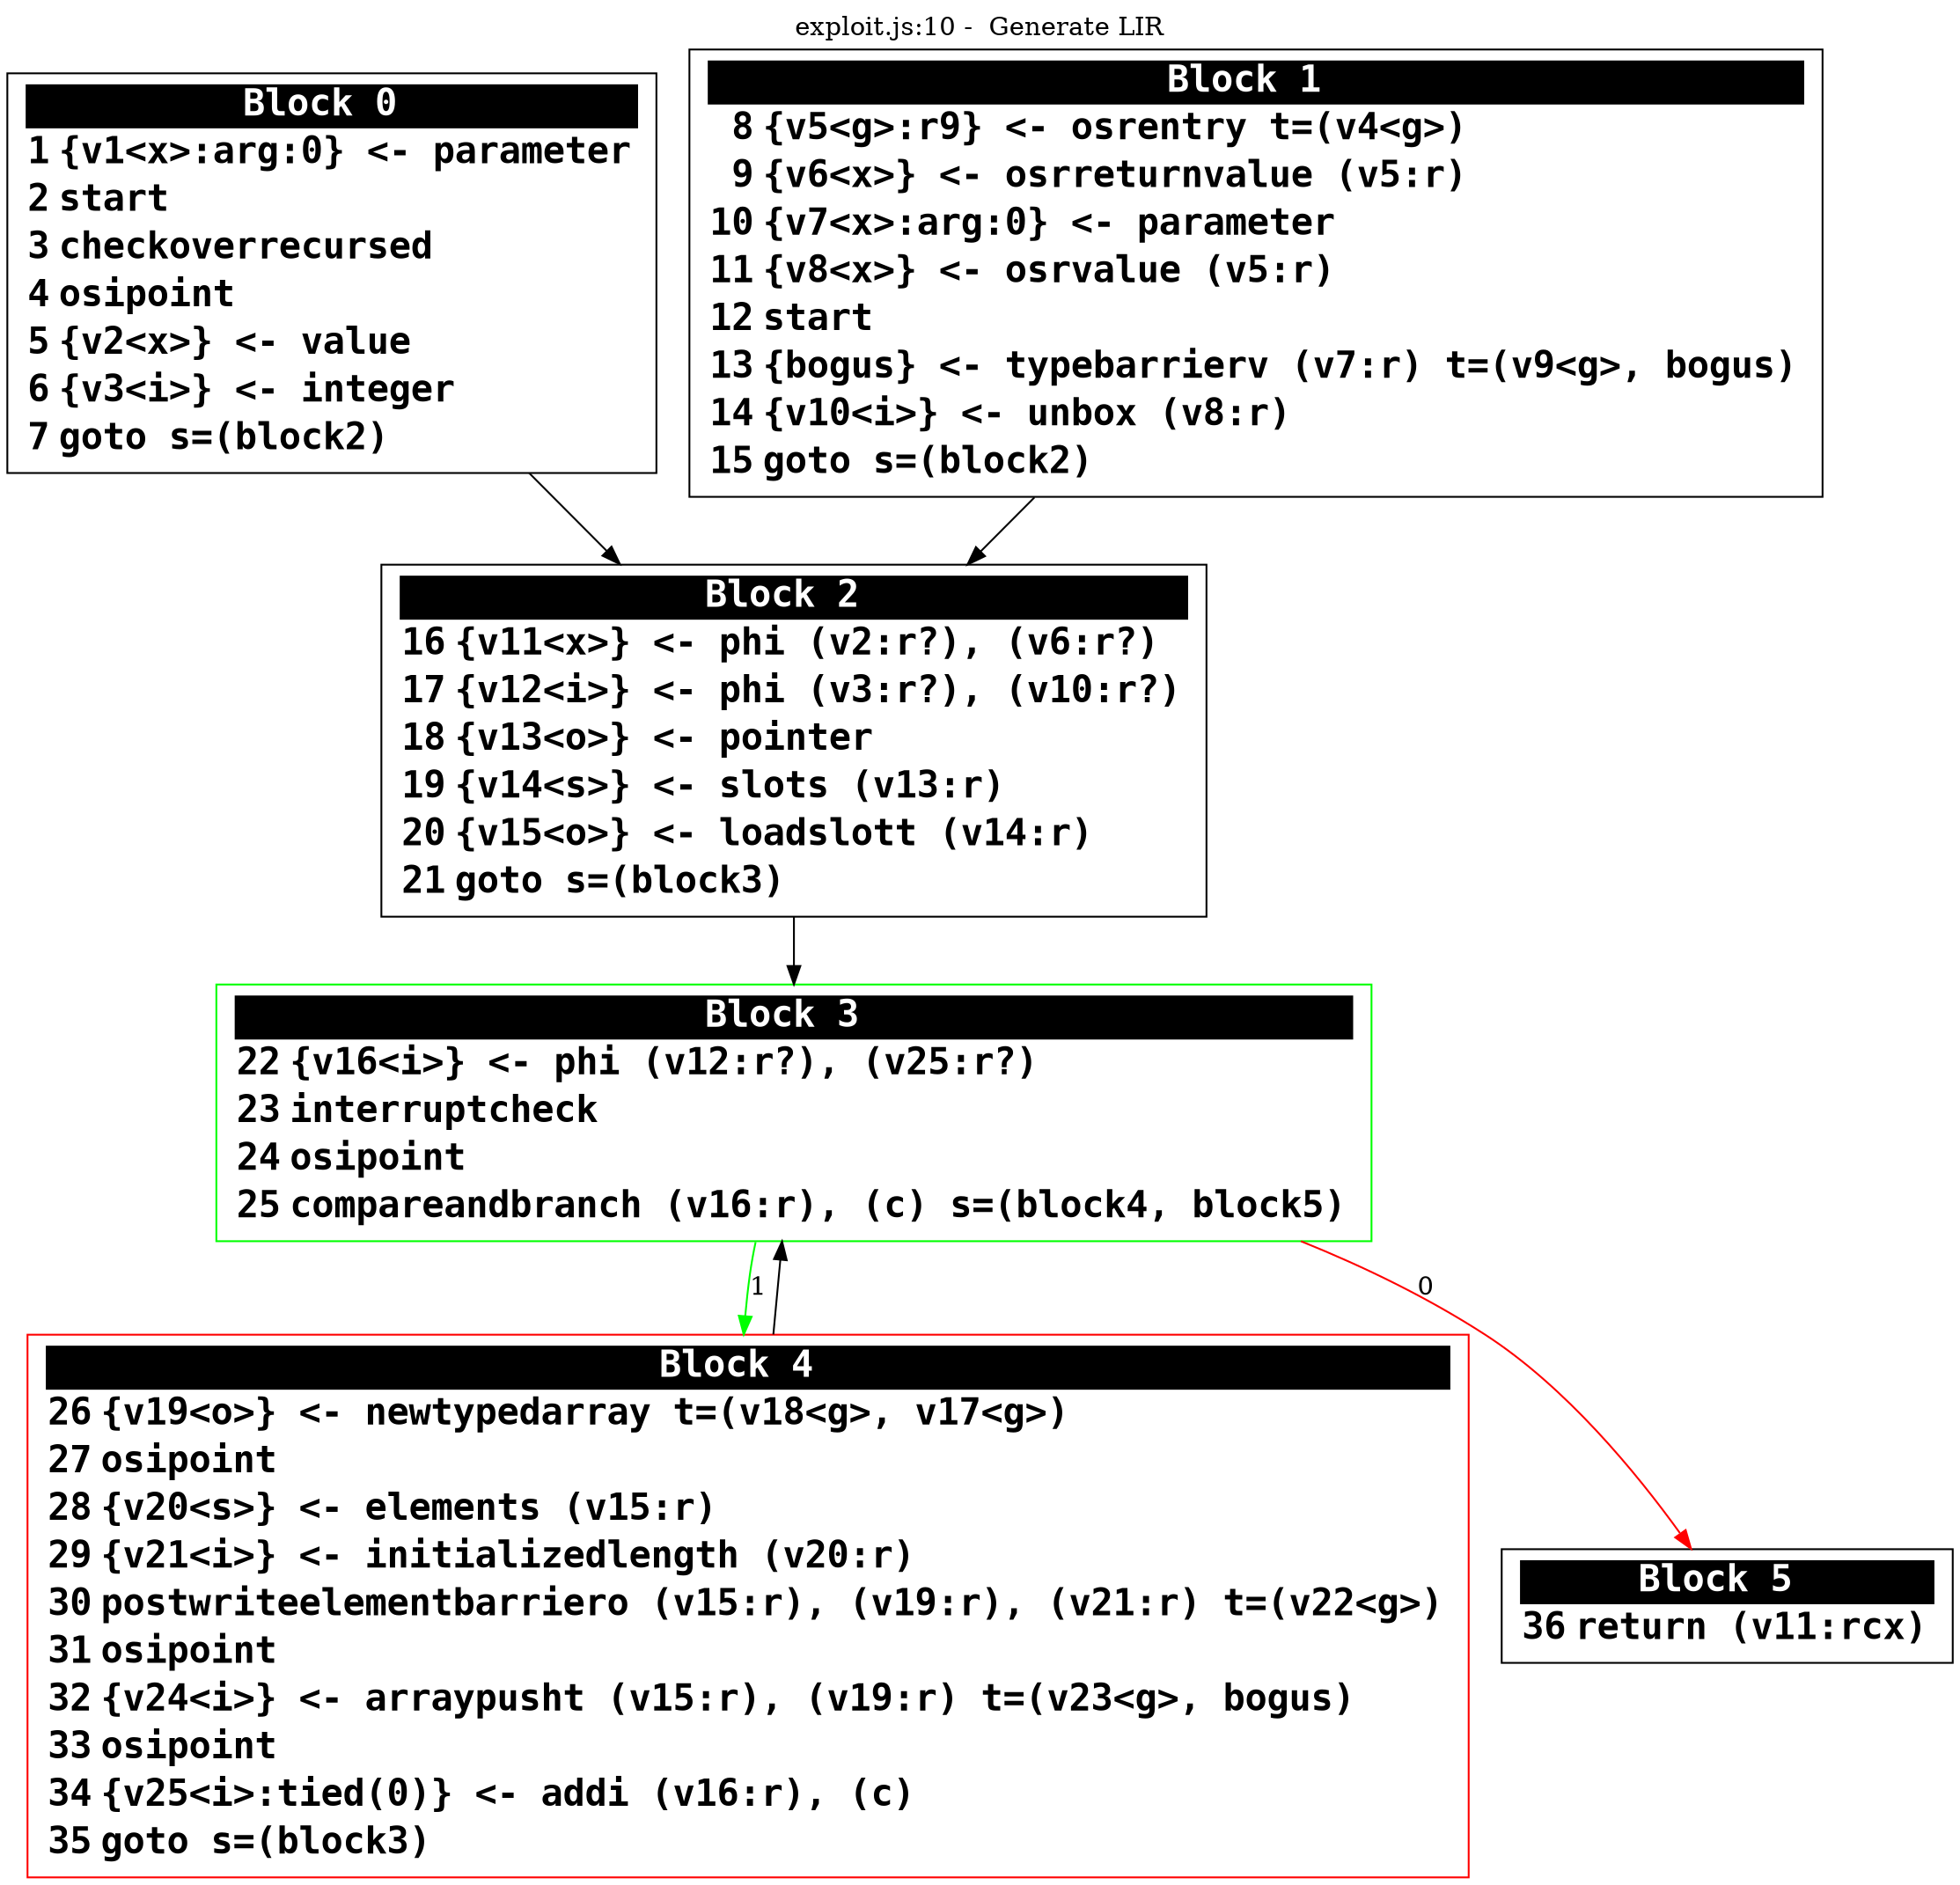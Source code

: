digraph {
labelloc = t;
labelfontsize = 30;
label = "exploit.js:10 -  Generate LIR";
  rankdir=TB
  splines=true

  "Block0" [ shape=box fontsize=20 fontname="Consolas Bold" label=<<table border="0" cellborder="0" cellpadding="1"><tr><td align="center" bgcolor="black" colspan="3"><font color="white">Block 0 </font></td></tr><tr><td align="right" port="i1">1</td><td align="left">{v1&lt;x&gt;:arg:0} &lt;- parameter</td></tr><tr><td align="right" port="i2">2</td><td align="left">start</td></tr><tr><td align="right" port="i3">3</td><td align="left">checkoverrecursed</td></tr><tr><td align="right" port="i4">4</td><td align="left">osipoint</td></tr><tr><td align="right" port="i5">5</td><td align="left">{v2&lt;x&gt;} &lt;- value</td></tr><tr><td align="right" port="i6">6</td><td align="left">{v3&lt;i&gt;} &lt;- integer</td></tr><tr><td align="right" port="i7">7</td><td align="left">goto s=(block2)</td></tr></table>> ] ;
  "Block1" [ shape=box fontsize=20 fontname="Consolas Bold" label=<<table border="0" cellborder="0" cellpadding="1"><tr><td align="center" bgcolor="black" colspan="3"><font color="white">Block 1 </font></td></tr><tr><td align="right" port="i8">8</td><td align="left">{v5&lt;g&gt;:r9} &lt;- osrentry t=(v4&lt;g&gt;)</td></tr><tr><td align="right" port="i9">9</td><td align="left">{v6&lt;x&gt;} &lt;- osrreturnvalue (v5:r)</td></tr><tr><td align="right" port="i10">10</td><td align="left">{v7&lt;x&gt;:arg:0} &lt;- parameter</td></tr><tr><td align="right" port="i11">11</td><td align="left">{v8&lt;x&gt;} &lt;- osrvalue (v5:r)</td></tr><tr><td align="right" port="i12">12</td><td align="left">start</td></tr><tr><td align="right" port="i13">13</td><td align="left">{bogus} &lt;- typebarrierv (v7:r) t=(v9&lt;g&gt;, bogus)</td></tr><tr><td align="right" port="i14">14</td><td align="left">{v10&lt;i&gt;} &lt;- unbox (v8:r)</td></tr><tr><td align="right" port="i15">15</td><td align="left">goto s=(block2)</td></tr></table>> ] ;
  "Block2" [ shape=box fontsize=20 fontname="Consolas Bold" label=<<table border="0" cellborder="0" cellpadding="1"><tr><td align="center" bgcolor="black" colspan="3"><font color="white">Block 2 </font></td></tr><tr><td align="right" port="i16">16</td><td align="left">{v11&lt;x&gt;} &lt;- phi (v2:r?), (v6:r?)</td></tr><tr><td align="right" port="i17">17</td><td align="left">{v12&lt;i&gt;} &lt;- phi (v3:r?), (v10:r?)</td></tr><tr><td align="right" port="i18">18</td><td align="left">{v13&lt;o&gt;} &lt;- pointer</td></tr><tr><td align="right" port="i19">19</td><td align="left">{v14&lt;s&gt;} &lt;- slots (v13:r)</td></tr><tr><td align="right" port="i20">20</td><td align="left">{v15&lt;o&gt;} &lt;- loadslott (v14:r)</td></tr><tr><td align="right" port="i21">21</td><td align="left">goto s=(block3)</td></tr></table>> ] ;
  "Block3" [ color=green shape=box fontsize=20 fontname="Consolas Bold" label=<<table border="0" cellborder="0" cellpadding="1"><tr><td align="center" bgcolor="black" colspan="3"><font color="white">Block 3 </font></td></tr><tr><td align="right" port="i22">22</td><td align="left">{v16&lt;i&gt;} &lt;- phi (v12:r?), (v25:r?)</td></tr><tr><td align="right" port="i23">23</td><td align="left">interruptcheck</td></tr><tr><td align="right" port="i24">24</td><td align="left">osipoint</td></tr><tr><td align="right" port="i25">25</td><td align="left">compareandbranch (v16:r), (c) s=(block4, block5)</td></tr></table>> ] ;
  "Block4" [ color=red shape=box fontsize=20 fontname="Consolas Bold" label=<<table border="0" cellborder="0" cellpadding="1"><tr><td align="center" bgcolor="black" colspan="3"><font color="white">Block 4 </font></td></tr><tr><td align="right" port="i26">26</td><td align="left">{v19&lt;o&gt;} &lt;- newtypedarray t=(v18&lt;g&gt;, v17&lt;g&gt;)</td></tr><tr><td align="right" port="i27">27</td><td align="left">osipoint</td></tr><tr><td align="right" port="i28">28</td><td align="left">{v20&lt;s&gt;} &lt;- elements (v15:r)</td></tr><tr><td align="right" port="i29">29</td><td align="left">{v21&lt;i&gt;} &lt;- initializedlength (v20:r)</td></tr><tr><td align="right" port="i30">30</td><td align="left">postwriteelementbarriero (v15:r), (v19:r), (v21:r) t=(v22&lt;g&gt;)</td></tr><tr><td align="right" port="i31">31</td><td align="left">osipoint</td></tr><tr><td align="right" port="i32">32</td><td align="left">{v24&lt;i&gt;} &lt;- arraypusht (v15:r), (v19:r) t=(v23&lt;g&gt;, bogus)</td></tr><tr><td align="right" port="i33">33</td><td align="left">osipoint</td></tr><tr><td align="right" port="i34">34</td><td align="left">{v25&lt;i&gt;:tied(0)} &lt;- addi (v16:r), (c)</td></tr><tr><td align="right" port="i35">35</td><td align="left">goto s=(block3)</td></tr></table>> ] ;
  "Block5" [ shape=box fontsize=20 fontname="Consolas Bold" label=<<table border="0" cellborder="0" cellpadding="1"><tr><td align="center" bgcolor="black" colspan="3"><font color="white">Block 5 </font></td></tr><tr><td align="right" port="i36">36</td><td align="left">return (v11:rcx)</td></tr></table>> ] ;

  "Block0" -> "Block2" ;
  "Block1" -> "Block2" ;
  "Block2" -> "Block3" ;
  "Block3" -> "Block4" [ color=green label=1 ] ;
  "Block3" -> "Block5" [ color=red label=0 ] ;
  "Block4" -> "Block3" ;
}
